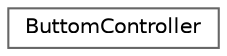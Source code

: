 digraph "クラス階層図"
{
 // LATEX_PDF_SIZE
  bgcolor="transparent";
  edge [fontname=Helvetica,fontsize=10,labelfontname=Helvetica,labelfontsize=10];
  node [fontname=Helvetica,fontsize=10,shape=box,height=0.2,width=0.4];
  rankdir="LR";
  Node0 [id="Node000000",label="ButtomController",height=0.2,width=0.4,color="grey40", fillcolor="white", style="filled",URL="$class_buttom_controller.html",tooltip=" "];
}
